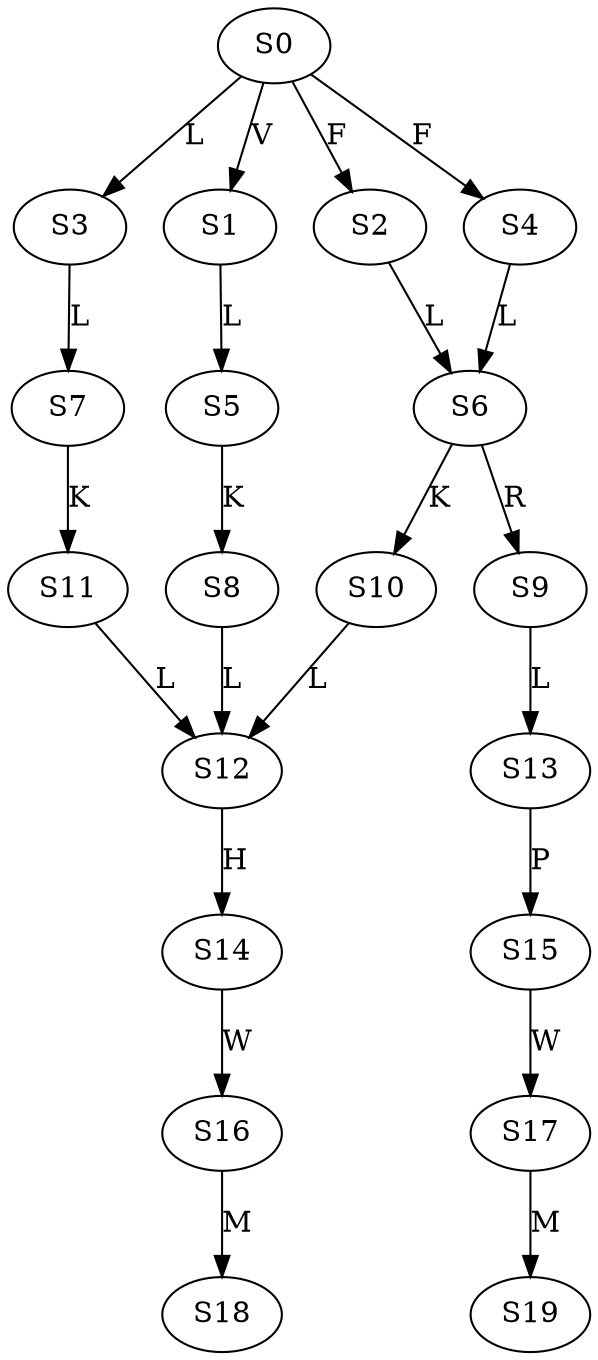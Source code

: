 strict digraph  {
	S0 -> S1 [ label = V ];
	S0 -> S2 [ label = F ];
	S0 -> S3 [ label = L ];
	S0 -> S4 [ label = F ];
	S1 -> S5 [ label = L ];
	S2 -> S6 [ label = L ];
	S3 -> S7 [ label = L ];
	S4 -> S6 [ label = L ];
	S5 -> S8 [ label = K ];
	S6 -> S9 [ label = R ];
	S6 -> S10 [ label = K ];
	S7 -> S11 [ label = K ];
	S8 -> S12 [ label = L ];
	S9 -> S13 [ label = L ];
	S10 -> S12 [ label = L ];
	S11 -> S12 [ label = L ];
	S12 -> S14 [ label = H ];
	S13 -> S15 [ label = P ];
	S14 -> S16 [ label = W ];
	S15 -> S17 [ label = W ];
	S16 -> S18 [ label = M ];
	S17 -> S19 [ label = M ];
}
